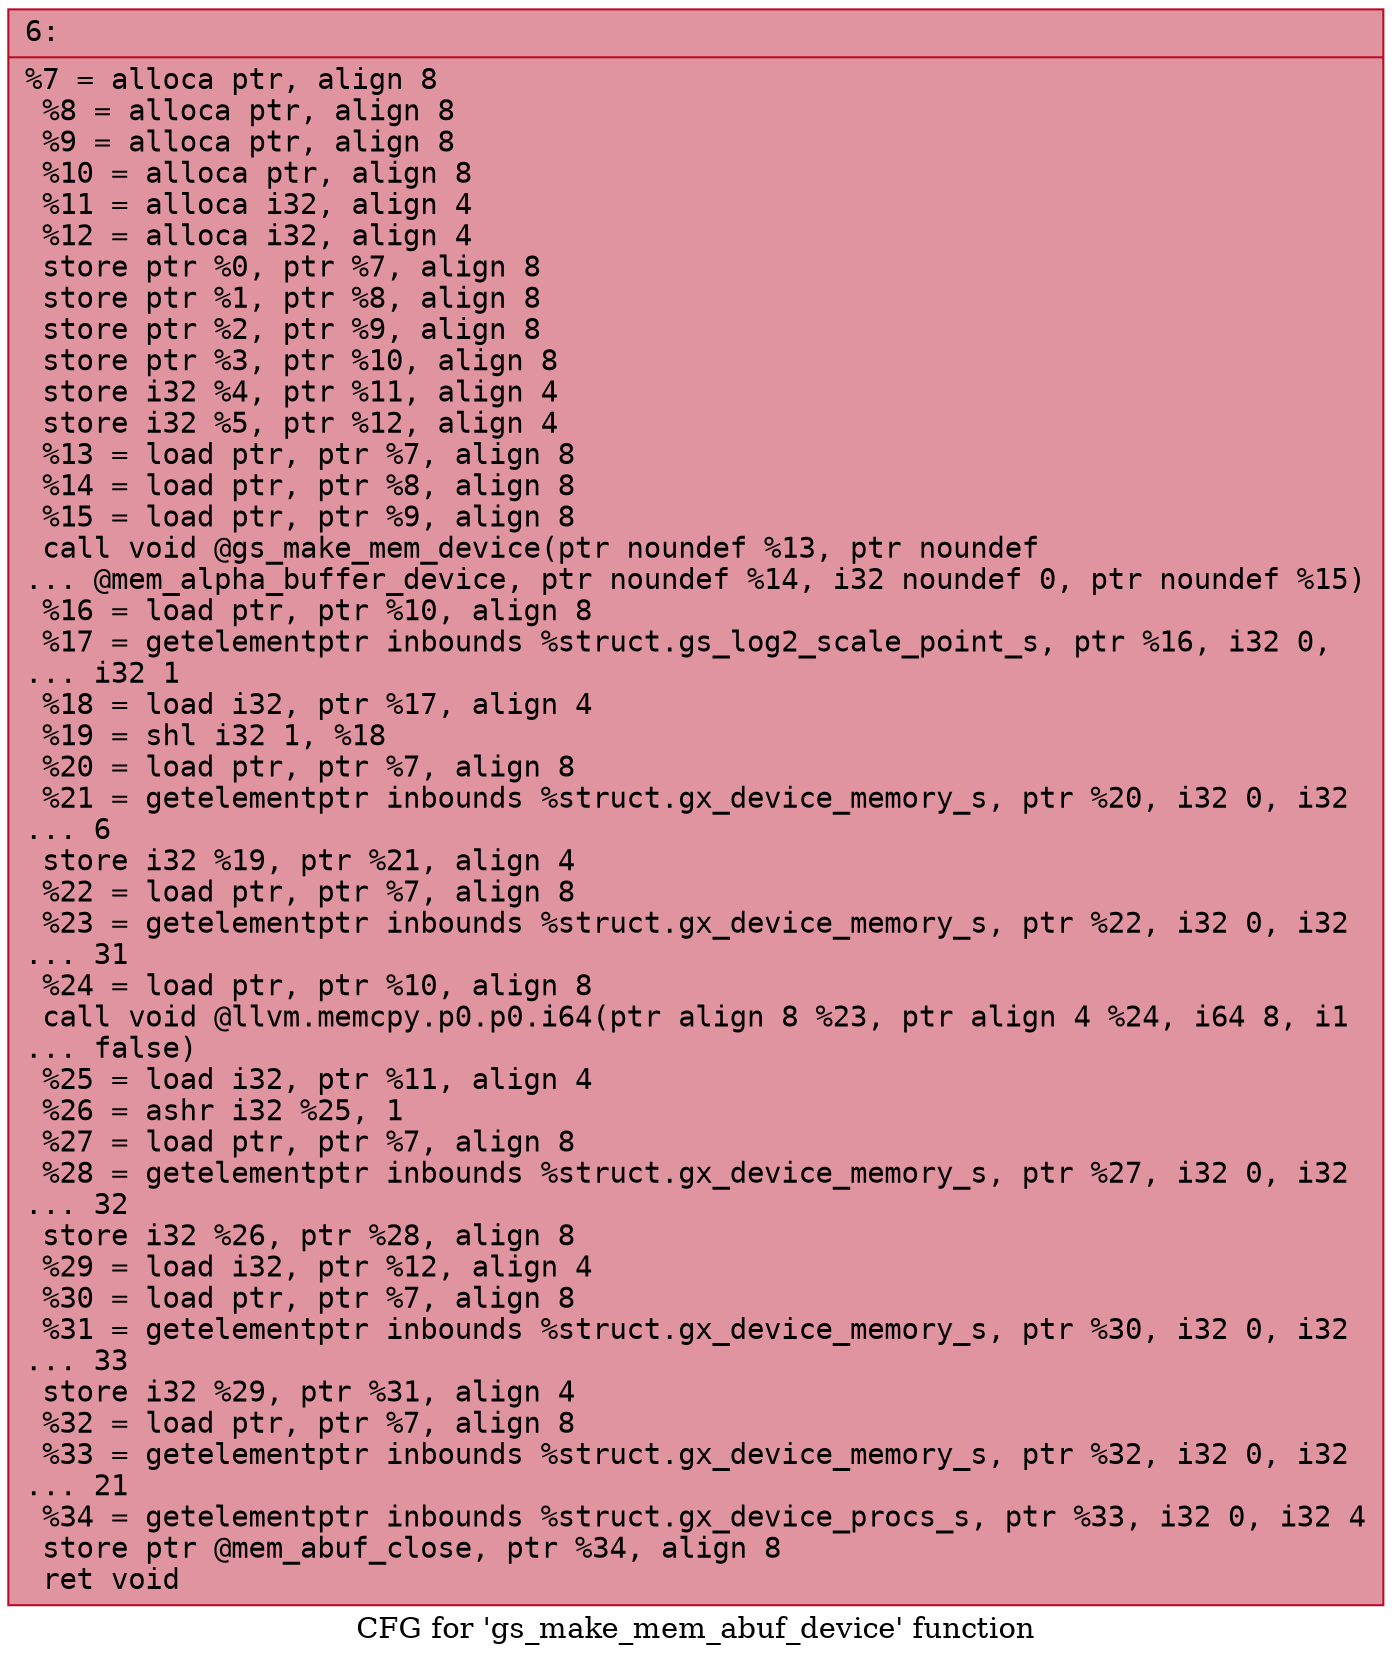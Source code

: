 digraph "CFG for 'gs_make_mem_abuf_device' function" {
	label="CFG for 'gs_make_mem_abuf_device' function";

	Node0x600002aeaa30 [shape=record,color="#b70d28ff", style=filled, fillcolor="#b70d2870" fontname="Courier",label="{6:\l|  %7 = alloca ptr, align 8\l  %8 = alloca ptr, align 8\l  %9 = alloca ptr, align 8\l  %10 = alloca ptr, align 8\l  %11 = alloca i32, align 4\l  %12 = alloca i32, align 4\l  store ptr %0, ptr %7, align 8\l  store ptr %1, ptr %8, align 8\l  store ptr %2, ptr %9, align 8\l  store ptr %3, ptr %10, align 8\l  store i32 %4, ptr %11, align 4\l  store i32 %5, ptr %12, align 4\l  %13 = load ptr, ptr %7, align 8\l  %14 = load ptr, ptr %8, align 8\l  %15 = load ptr, ptr %9, align 8\l  call void @gs_make_mem_device(ptr noundef %13, ptr noundef\l... @mem_alpha_buffer_device, ptr noundef %14, i32 noundef 0, ptr noundef %15)\l  %16 = load ptr, ptr %10, align 8\l  %17 = getelementptr inbounds %struct.gs_log2_scale_point_s, ptr %16, i32 0,\l... i32 1\l  %18 = load i32, ptr %17, align 4\l  %19 = shl i32 1, %18\l  %20 = load ptr, ptr %7, align 8\l  %21 = getelementptr inbounds %struct.gx_device_memory_s, ptr %20, i32 0, i32\l... 6\l  store i32 %19, ptr %21, align 4\l  %22 = load ptr, ptr %7, align 8\l  %23 = getelementptr inbounds %struct.gx_device_memory_s, ptr %22, i32 0, i32\l... 31\l  %24 = load ptr, ptr %10, align 8\l  call void @llvm.memcpy.p0.p0.i64(ptr align 8 %23, ptr align 4 %24, i64 8, i1\l... false)\l  %25 = load i32, ptr %11, align 4\l  %26 = ashr i32 %25, 1\l  %27 = load ptr, ptr %7, align 8\l  %28 = getelementptr inbounds %struct.gx_device_memory_s, ptr %27, i32 0, i32\l... 32\l  store i32 %26, ptr %28, align 8\l  %29 = load i32, ptr %12, align 4\l  %30 = load ptr, ptr %7, align 8\l  %31 = getelementptr inbounds %struct.gx_device_memory_s, ptr %30, i32 0, i32\l... 33\l  store i32 %29, ptr %31, align 4\l  %32 = load ptr, ptr %7, align 8\l  %33 = getelementptr inbounds %struct.gx_device_memory_s, ptr %32, i32 0, i32\l... 21\l  %34 = getelementptr inbounds %struct.gx_device_procs_s, ptr %33, i32 0, i32 4\l  store ptr @mem_abuf_close, ptr %34, align 8\l  ret void\l}"];
}
